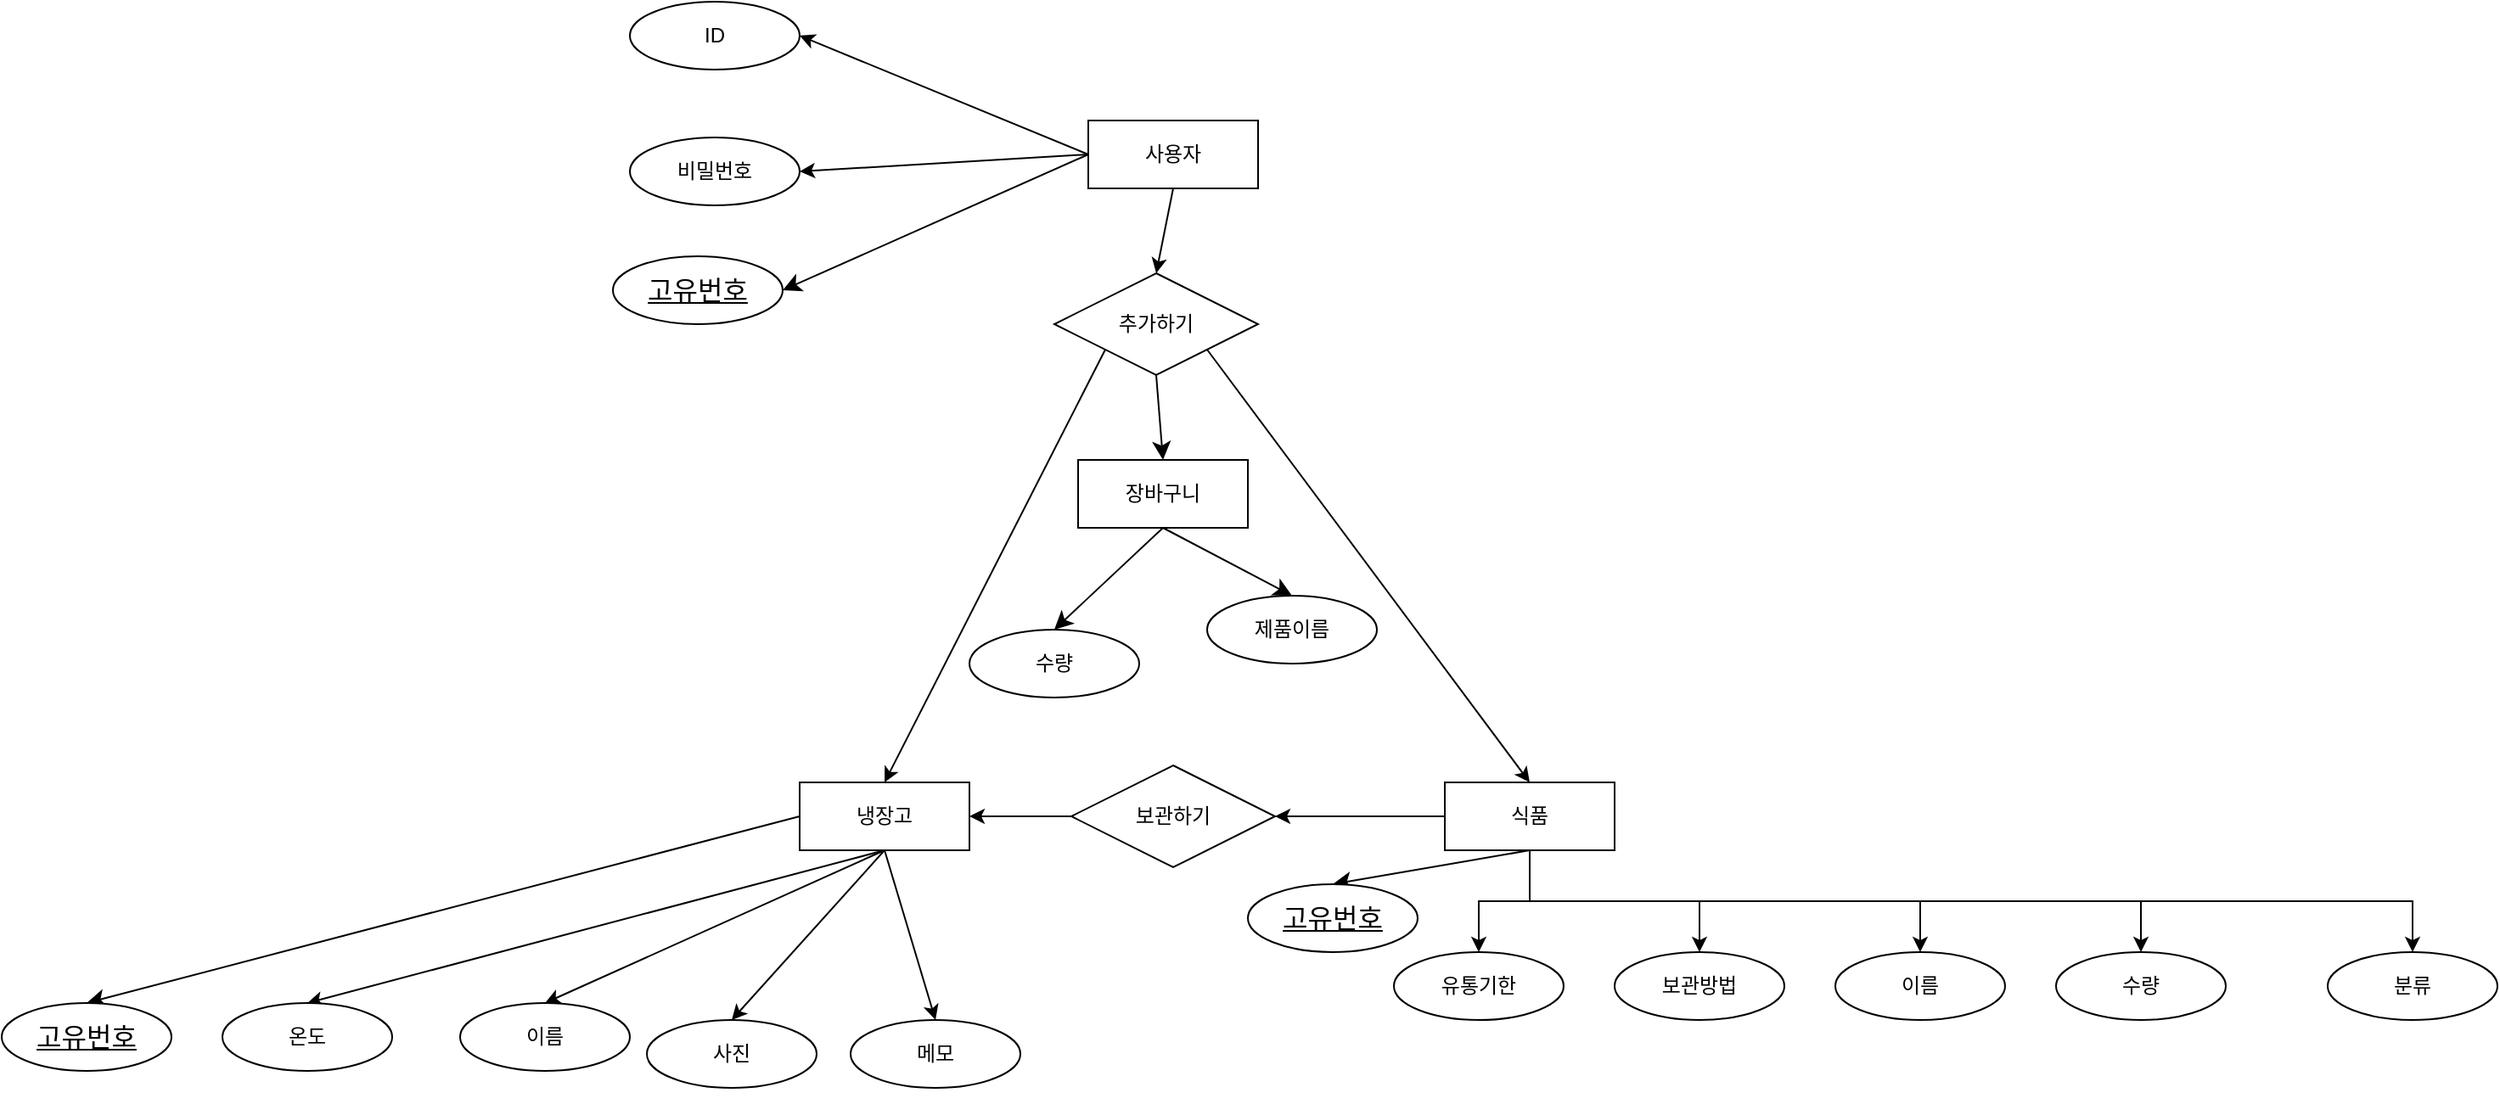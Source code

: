 <mxfile version="22.1.18" type="device">
  <diagram name="페이지-1" id="VgVzL6VrYZBoVipJYnuF">
    <mxGraphModel dx="2968" dy="2176" grid="1" gridSize="10" guides="1" tooltips="1" connect="1" arrows="1" fold="1" page="1" pageScale="1" pageWidth="827" pageHeight="1169" math="0" shadow="0">
      <root>
        <mxCell id="0" />
        <mxCell id="1" parent="0" />
        <mxCell id="ZHCm1Jnx4q_sE-uWkugh-14" style="rounded=0;orthogonalLoop=1;jettySize=auto;html=1;exitX=0.5;exitY=1;exitDx=0;exitDy=0;entryX=0.5;entryY=0;entryDx=0;entryDy=0;" parent="1" source="ZHCm1Jnx4q_sE-uWkugh-4" target="ZHCm1Jnx4q_sE-uWkugh-13" edge="1">
          <mxGeometry relative="1" as="geometry" />
        </mxCell>
        <mxCell id="ZHCm1Jnx4q_sE-uWkugh-56" style="rounded=0;orthogonalLoop=1;jettySize=auto;html=1;exitX=0;exitY=0.5;exitDx=0;exitDy=0;entryX=1;entryY=0.5;entryDx=0;entryDy=0;" parent="1" source="ZHCm1Jnx4q_sE-uWkugh-4" target="ZHCm1Jnx4q_sE-uWkugh-54" edge="1">
          <mxGeometry relative="1" as="geometry" />
        </mxCell>
        <mxCell id="ZHCm1Jnx4q_sE-uWkugh-57" style="rounded=0;orthogonalLoop=1;jettySize=auto;html=1;exitX=0;exitY=0.5;exitDx=0;exitDy=0;entryX=1;entryY=0.5;entryDx=0;entryDy=0;" parent="1" source="ZHCm1Jnx4q_sE-uWkugh-4" target="ZHCm1Jnx4q_sE-uWkugh-55" edge="1">
          <mxGeometry relative="1" as="geometry" />
        </mxCell>
        <mxCell id="k28qQrlDTg5cHLkqzxxn-5" style="edgeStyle=none;curved=1;rounded=0;orthogonalLoop=1;jettySize=auto;html=1;exitX=0;exitY=0.5;exitDx=0;exitDy=0;entryX=1;entryY=0.5;entryDx=0;entryDy=0;fontSize=12;startSize=8;endSize=8;" edge="1" parent="1" source="ZHCm1Jnx4q_sE-uWkugh-4" target="k28qQrlDTg5cHLkqzxxn-4">
          <mxGeometry relative="1" as="geometry" />
        </mxCell>
        <mxCell id="ZHCm1Jnx4q_sE-uWkugh-4" value="사용자" style="whiteSpace=wrap;html=1;align=center;" parent="1" vertex="1">
          <mxGeometry x="270" y="-70" width="100" height="40" as="geometry" />
        </mxCell>
        <mxCell id="ZHCm1Jnx4q_sE-uWkugh-37" style="rounded=0;orthogonalLoop=1;jettySize=auto;html=1;exitX=0.5;exitY=1;exitDx=0;exitDy=0;entryX=0.5;entryY=0;entryDx=0;entryDy=0;" parent="1" source="ZHCm1Jnx4q_sE-uWkugh-9" target="ZHCm1Jnx4q_sE-uWkugh-20" edge="1">
          <mxGeometry relative="1" as="geometry" />
        </mxCell>
        <mxCell id="ZHCm1Jnx4q_sE-uWkugh-49" style="rounded=0;orthogonalLoop=1;jettySize=auto;html=1;exitX=0.5;exitY=1;exitDx=0;exitDy=0;entryX=0.5;entryY=0;entryDx=0;entryDy=0;" parent="1" source="ZHCm1Jnx4q_sE-uWkugh-9" target="ZHCm1Jnx4q_sE-uWkugh-21" edge="1">
          <mxGeometry relative="1" as="geometry" />
        </mxCell>
        <mxCell id="ZHCm1Jnx4q_sE-uWkugh-50" style="rounded=0;orthogonalLoop=1;jettySize=auto;html=1;exitX=0.5;exitY=1;exitDx=0;exitDy=0;entryX=0.5;entryY=0;entryDx=0;entryDy=0;" parent="1" source="ZHCm1Jnx4q_sE-uWkugh-9" target="ZHCm1Jnx4q_sE-uWkugh-23" edge="1">
          <mxGeometry relative="1" as="geometry" />
        </mxCell>
        <mxCell id="ZHCm1Jnx4q_sE-uWkugh-51" style="rounded=0;orthogonalLoop=1;jettySize=auto;html=1;exitX=0.5;exitY=1;exitDx=0;exitDy=0;entryX=0.5;entryY=0;entryDx=0;entryDy=0;" parent="1" source="ZHCm1Jnx4q_sE-uWkugh-9" target="ZHCm1Jnx4q_sE-uWkugh-24" edge="1">
          <mxGeometry relative="1" as="geometry" />
        </mxCell>
        <mxCell id="k28qQrlDTg5cHLkqzxxn-3" style="edgeStyle=none;curved=1;rounded=0;orthogonalLoop=1;jettySize=auto;html=1;exitX=0;exitY=0.5;exitDx=0;exitDy=0;entryX=0.5;entryY=0;entryDx=0;entryDy=0;fontSize=12;startSize=8;endSize=8;" edge="1" parent="1" source="ZHCm1Jnx4q_sE-uWkugh-9" target="k28qQrlDTg5cHLkqzxxn-1">
          <mxGeometry relative="1" as="geometry" />
        </mxCell>
        <mxCell id="ZHCm1Jnx4q_sE-uWkugh-9" value="냉장고" style="whiteSpace=wrap;html=1;align=center;" parent="1" vertex="1">
          <mxGeometry x="100" y="320" width="100" height="40" as="geometry" />
        </mxCell>
        <mxCell id="ZHCm1Jnx4q_sE-uWkugh-44" style="edgeStyle=orthogonalEdgeStyle;rounded=0;orthogonalLoop=1;jettySize=auto;html=1;exitX=0.5;exitY=1;exitDx=0;exitDy=0;entryX=0.5;entryY=0;entryDx=0;entryDy=0;" parent="1" source="ZHCm1Jnx4q_sE-uWkugh-12" target="ZHCm1Jnx4q_sE-uWkugh-32" edge="1">
          <mxGeometry relative="1" as="geometry" />
        </mxCell>
        <mxCell id="ZHCm1Jnx4q_sE-uWkugh-45" style="edgeStyle=orthogonalEdgeStyle;rounded=0;orthogonalLoop=1;jettySize=auto;html=1;exitX=0.5;exitY=1;exitDx=0;exitDy=0;entryX=0.5;entryY=0;entryDx=0;entryDy=0;" parent="1" source="ZHCm1Jnx4q_sE-uWkugh-12" target="ZHCm1Jnx4q_sE-uWkugh-33" edge="1">
          <mxGeometry relative="1" as="geometry" />
        </mxCell>
        <mxCell id="ZHCm1Jnx4q_sE-uWkugh-46" style="edgeStyle=orthogonalEdgeStyle;rounded=0;orthogonalLoop=1;jettySize=auto;html=1;exitX=0.5;exitY=1;exitDx=0;exitDy=0;entryX=0.5;entryY=0;entryDx=0;entryDy=0;" parent="1" source="ZHCm1Jnx4q_sE-uWkugh-12" target="ZHCm1Jnx4q_sE-uWkugh-34" edge="1">
          <mxGeometry relative="1" as="geometry" />
        </mxCell>
        <mxCell id="ZHCm1Jnx4q_sE-uWkugh-47" style="edgeStyle=orthogonalEdgeStyle;rounded=0;orthogonalLoop=1;jettySize=auto;html=1;exitX=0.5;exitY=1;exitDx=0;exitDy=0;entryX=0.5;entryY=0;entryDx=0;entryDy=0;" parent="1" source="ZHCm1Jnx4q_sE-uWkugh-12" target="ZHCm1Jnx4q_sE-uWkugh-35" edge="1">
          <mxGeometry relative="1" as="geometry" />
        </mxCell>
        <mxCell id="ZHCm1Jnx4q_sE-uWkugh-48" style="edgeStyle=orthogonalEdgeStyle;rounded=0;orthogonalLoop=1;jettySize=auto;html=1;exitX=0.5;exitY=1;exitDx=0;exitDy=0;entryX=0.5;entryY=0;entryDx=0;entryDy=0;" parent="1" source="ZHCm1Jnx4q_sE-uWkugh-12" target="ZHCm1Jnx4q_sE-uWkugh-36" edge="1">
          <mxGeometry relative="1" as="geometry" />
        </mxCell>
        <mxCell id="ZHCm1Jnx4q_sE-uWkugh-53" style="edgeStyle=orthogonalEdgeStyle;rounded=0;orthogonalLoop=1;jettySize=auto;html=1;exitX=0;exitY=0.5;exitDx=0;exitDy=0;entryX=1;entryY=0.5;entryDx=0;entryDy=0;" parent="1" source="ZHCm1Jnx4q_sE-uWkugh-12" target="ZHCm1Jnx4q_sE-uWkugh-17" edge="1">
          <mxGeometry relative="1" as="geometry" />
        </mxCell>
        <mxCell id="k28qQrlDTg5cHLkqzxxn-8" style="edgeStyle=none;curved=1;rounded=0;orthogonalLoop=1;jettySize=auto;html=1;exitX=0.5;exitY=1;exitDx=0;exitDy=0;entryX=0.5;entryY=0;entryDx=0;entryDy=0;fontSize=12;startSize=8;endSize=8;" edge="1" parent="1" source="ZHCm1Jnx4q_sE-uWkugh-12" target="k28qQrlDTg5cHLkqzxxn-6">
          <mxGeometry relative="1" as="geometry" />
        </mxCell>
        <mxCell id="ZHCm1Jnx4q_sE-uWkugh-12" value="식품" style="whiteSpace=wrap;html=1;align=center;" parent="1" vertex="1">
          <mxGeometry x="480" y="320" width="100" height="40" as="geometry" />
        </mxCell>
        <mxCell id="ZHCm1Jnx4q_sE-uWkugh-15" style="rounded=0;orthogonalLoop=1;jettySize=auto;html=1;exitX=0;exitY=1;exitDx=0;exitDy=0;entryX=0.5;entryY=0;entryDx=0;entryDy=0;" parent="1" source="ZHCm1Jnx4q_sE-uWkugh-13" target="ZHCm1Jnx4q_sE-uWkugh-9" edge="1">
          <mxGeometry relative="1" as="geometry" />
        </mxCell>
        <mxCell id="ZHCm1Jnx4q_sE-uWkugh-16" style="rounded=0;orthogonalLoop=1;jettySize=auto;html=1;exitX=1;exitY=1;exitDx=0;exitDy=0;entryX=0.5;entryY=0;entryDx=0;entryDy=0;" parent="1" source="ZHCm1Jnx4q_sE-uWkugh-13" target="ZHCm1Jnx4q_sE-uWkugh-12" edge="1">
          <mxGeometry relative="1" as="geometry" />
        </mxCell>
        <mxCell id="k28qQrlDTg5cHLkqzxxn-10" style="edgeStyle=none;curved=1;rounded=0;orthogonalLoop=1;jettySize=auto;html=1;exitX=0.5;exitY=1;exitDx=0;exitDy=0;entryX=0.5;entryY=0;entryDx=0;entryDy=0;fontSize=12;startSize=8;endSize=8;" edge="1" parent="1" source="ZHCm1Jnx4q_sE-uWkugh-13" target="k28qQrlDTg5cHLkqzxxn-9">
          <mxGeometry relative="1" as="geometry" />
        </mxCell>
        <mxCell id="ZHCm1Jnx4q_sE-uWkugh-13" value="추가하기" style="shape=rhombus;perimeter=rhombusPerimeter;whiteSpace=wrap;html=1;align=center;" parent="1" vertex="1">
          <mxGeometry x="250" y="20" width="120" height="60" as="geometry" />
        </mxCell>
        <mxCell id="ZHCm1Jnx4q_sE-uWkugh-52" style="edgeStyle=orthogonalEdgeStyle;rounded=0;orthogonalLoop=1;jettySize=auto;html=1;exitX=0;exitY=0.5;exitDx=0;exitDy=0;entryX=1;entryY=0.5;entryDx=0;entryDy=0;" parent="1" source="ZHCm1Jnx4q_sE-uWkugh-17" target="ZHCm1Jnx4q_sE-uWkugh-9" edge="1">
          <mxGeometry relative="1" as="geometry" />
        </mxCell>
        <mxCell id="ZHCm1Jnx4q_sE-uWkugh-17" value="보관하기" style="shape=rhombus;perimeter=rhombusPerimeter;whiteSpace=wrap;html=1;align=center;" parent="1" vertex="1">
          <mxGeometry x="260" y="310" width="120" height="60" as="geometry" />
        </mxCell>
        <mxCell id="ZHCm1Jnx4q_sE-uWkugh-20" value="온도" style="ellipse;whiteSpace=wrap;html=1;align=center;" parent="1" vertex="1">
          <mxGeometry x="-240" y="450" width="100" height="40" as="geometry" />
        </mxCell>
        <mxCell id="ZHCm1Jnx4q_sE-uWkugh-21" value="이름" style="ellipse;whiteSpace=wrap;html=1;align=center;" parent="1" vertex="1">
          <mxGeometry x="-100" y="450" width="100" height="40" as="geometry" />
        </mxCell>
        <mxCell id="ZHCm1Jnx4q_sE-uWkugh-23" value="사진" style="ellipse;whiteSpace=wrap;html=1;align=center;" parent="1" vertex="1">
          <mxGeometry x="10" y="460" width="100" height="40" as="geometry" />
        </mxCell>
        <mxCell id="ZHCm1Jnx4q_sE-uWkugh-24" value="메모" style="ellipse;whiteSpace=wrap;html=1;align=center;" parent="1" vertex="1">
          <mxGeometry x="130" y="460" width="100" height="40" as="geometry" />
        </mxCell>
        <mxCell id="ZHCm1Jnx4q_sE-uWkugh-26" style="edgeStyle=orthogonalEdgeStyle;rounded=0;orthogonalLoop=1;jettySize=auto;html=1;exitX=0.5;exitY=1;exitDx=0;exitDy=0;" parent="1" source="ZHCm1Jnx4q_sE-uWkugh-23" target="ZHCm1Jnx4q_sE-uWkugh-23" edge="1">
          <mxGeometry relative="1" as="geometry" />
        </mxCell>
        <mxCell id="ZHCm1Jnx4q_sE-uWkugh-28" value="수량" style="ellipse;whiteSpace=wrap;html=1;align=center;" parent="1" vertex="1">
          <mxGeometry x="200" y="230" width="100" height="40" as="geometry" />
        </mxCell>
        <mxCell id="ZHCm1Jnx4q_sE-uWkugh-29" value="제품이름" style="ellipse;whiteSpace=wrap;html=1;align=center;" parent="1" vertex="1">
          <mxGeometry x="340" y="210" width="100" height="40" as="geometry" />
        </mxCell>
        <mxCell id="ZHCm1Jnx4q_sE-uWkugh-32" value="유통기한" style="ellipse;whiteSpace=wrap;html=1;align=center;" parent="1" vertex="1">
          <mxGeometry x="450" y="420" width="100" height="40" as="geometry" />
        </mxCell>
        <mxCell id="ZHCm1Jnx4q_sE-uWkugh-33" value="보관방법" style="ellipse;whiteSpace=wrap;html=1;align=center;" parent="1" vertex="1">
          <mxGeometry x="580" y="420" width="100" height="40" as="geometry" />
        </mxCell>
        <mxCell id="ZHCm1Jnx4q_sE-uWkugh-34" value="이름" style="ellipse;whiteSpace=wrap;html=1;align=center;" parent="1" vertex="1">
          <mxGeometry x="710" y="420" width="100" height="40" as="geometry" />
        </mxCell>
        <mxCell id="ZHCm1Jnx4q_sE-uWkugh-35" value="수량" style="ellipse;whiteSpace=wrap;html=1;align=center;" parent="1" vertex="1">
          <mxGeometry x="840" y="420" width="100" height="40" as="geometry" />
        </mxCell>
        <mxCell id="ZHCm1Jnx4q_sE-uWkugh-36" value="분류" style="ellipse;whiteSpace=wrap;html=1;align=center;" parent="1" vertex="1">
          <mxGeometry x="1000" y="420" width="100" height="40" as="geometry" />
        </mxCell>
        <mxCell id="ZHCm1Jnx4q_sE-uWkugh-54" value="ID" style="ellipse;whiteSpace=wrap;html=1;align=center;" parent="1" vertex="1">
          <mxGeometry y="-140" width="100" height="40" as="geometry" />
        </mxCell>
        <mxCell id="ZHCm1Jnx4q_sE-uWkugh-55" value="비밀번호" style="ellipse;whiteSpace=wrap;html=1;align=center;" parent="1" vertex="1">
          <mxGeometry y="-60" width="100" height="40" as="geometry" />
        </mxCell>
        <mxCell id="k28qQrlDTg5cHLkqzxxn-1" value="고유번호" style="ellipse;whiteSpace=wrap;html=1;align=center;fontStyle=4;fontSize=16;" vertex="1" parent="1">
          <mxGeometry x="-370" y="450" width="100" height="40" as="geometry" />
        </mxCell>
        <mxCell id="k28qQrlDTg5cHLkqzxxn-4" value="고유번호" style="ellipse;whiteSpace=wrap;html=1;align=center;fontStyle=4;fontSize=16;" vertex="1" parent="1">
          <mxGeometry x="-10" y="10" width="100" height="40" as="geometry" />
        </mxCell>
        <mxCell id="k28qQrlDTg5cHLkqzxxn-6" value="고유번호" style="ellipse;whiteSpace=wrap;html=1;align=center;fontStyle=4;fontSize=16;" vertex="1" parent="1">
          <mxGeometry x="364" y="380" width="100" height="40" as="geometry" />
        </mxCell>
        <mxCell id="k28qQrlDTg5cHLkqzxxn-12" style="edgeStyle=none;curved=1;rounded=0;orthogonalLoop=1;jettySize=auto;html=1;exitX=0.5;exitY=1;exitDx=0;exitDy=0;entryX=0.5;entryY=0;entryDx=0;entryDy=0;fontSize=12;startSize=8;endSize=8;" edge="1" parent="1" source="k28qQrlDTg5cHLkqzxxn-9" target="ZHCm1Jnx4q_sE-uWkugh-28">
          <mxGeometry relative="1" as="geometry" />
        </mxCell>
        <mxCell id="k28qQrlDTg5cHLkqzxxn-13" style="edgeStyle=none;curved=1;rounded=0;orthogonalLoop=1;jettySize=auto;html=1;exitX=0.5;exitY=1;exitDx=0;exitDy=0;entryX=0.5;entryY=0;entryDx=0;entryDy=0;fontSize=12;startSize=8;endSize=8;" edge="1" parent="1" source="k28qQrlDTg5cHLkqzxxn-9" target="ZHCm1Jnx4q_sE-uWkugh-29">
          <mxGeometry relative="1" as="geometry" />
        </mxCell>
        <mxCell id="k28qQrlDTg5cHLkqzxxn-9" value="장바구니" style="whiteSpace=wrap;html=1;align=center;" vertex="1" parent="1">
          <mxGeometry x="264" y="130" width="100" height="40" as="geometry" />
        </mxCell>
      </root>
    </mxGraphModel>
  </diagram>
</mxfile>
